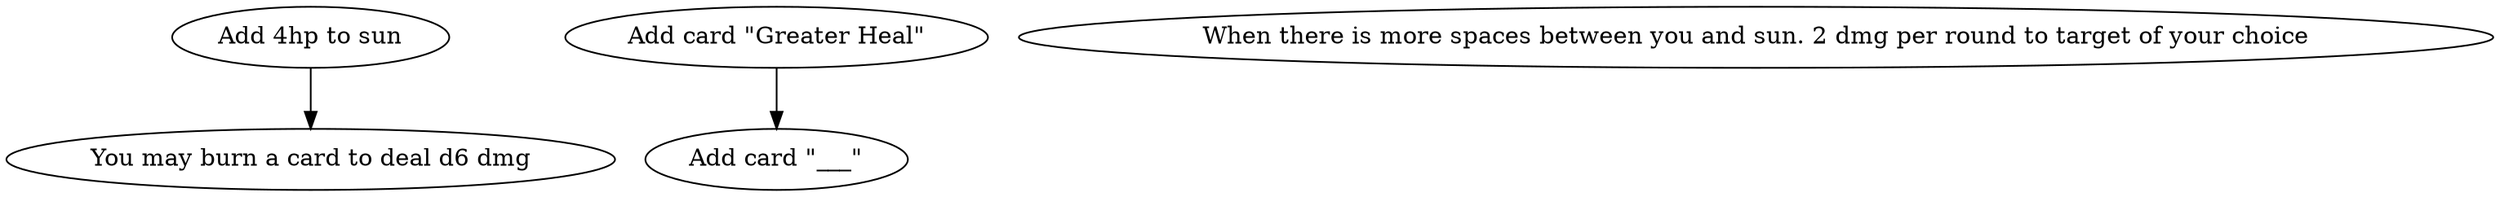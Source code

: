 digraph G {
  cleric1 [label="Add 4hp to sun"]
  cleric2 [label="You may burn a card to deal d6 dmg"]
  cleric_card1 [label="Add card \"Greater Heal\""]
  cleric_card2 [label="Add card \"___\""]
  cleric_trait [label="When there is more spaces between you and sun. 2 dmg per round to target of your choice"]

  cleric1 -> cleric2
  cleric_card1 -> cleric_card2
}